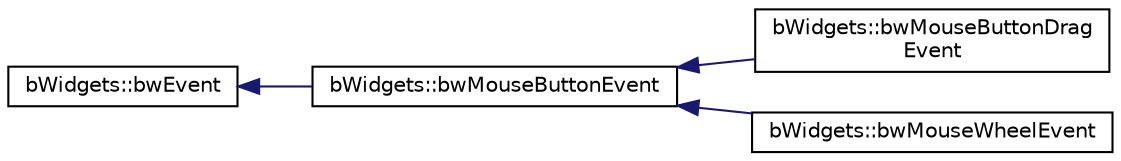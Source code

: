 digraph "Graphical Class Hierarchy"
{
 // LATEX_PDF_SIZE
  edge [fontname="Helvetica",fontsize="10",labelfontname="Helvetica",labelfontsize="10"];
  node [fontname="Helvetica",fontsize="10",shape=record];
  rankdir="LR";
  Node0 [label="bWidgets::bwEvent",height=0.2,width=0.4,color="black", fillcolor="white", style="filled",URL="$classbWidgets_1_1bwEvent.html",tooltip=" "];
  Node0 -> Node1 [dir="back",color="midnightblue",fontsize="10",style="solid",fontname="Helvetica"];
  Node1 [label="bWidgets::bwMouseButtonEvent",height=0.2,width=0.4,color="black", fillcolor="white", style="filled",URL="$classbWidgets_1_1bwMouseButtonEvent.html",tooltip=" "];
  Node1 -> Node2 [dir="back",color="midnightblue",fontsize="10",style="solid",fontname="Helvetica"];
  Node2 [label="bWidgets::bwMouseButtonDrag\lEvent",height=0.2,width=0.4,color="black", fillcolor="white", style="filled",URL="$classbWidgets_1_1bwMouseButtonDragEvent.html",tooltip=" "];
  Node1 -> Node3 [dir="back",color="midnightblue",fontsize="10",style="solid",fontname="Helvetica"];
  Node3 [label="bWidgets::bwMouseWheelEvent",height=0.2,width=0.4,color="black", fillcolor="white", style="filled",URL="$classbWidgets_1_1bwMouseWheelEvent.html",tooltip=" "];
}
